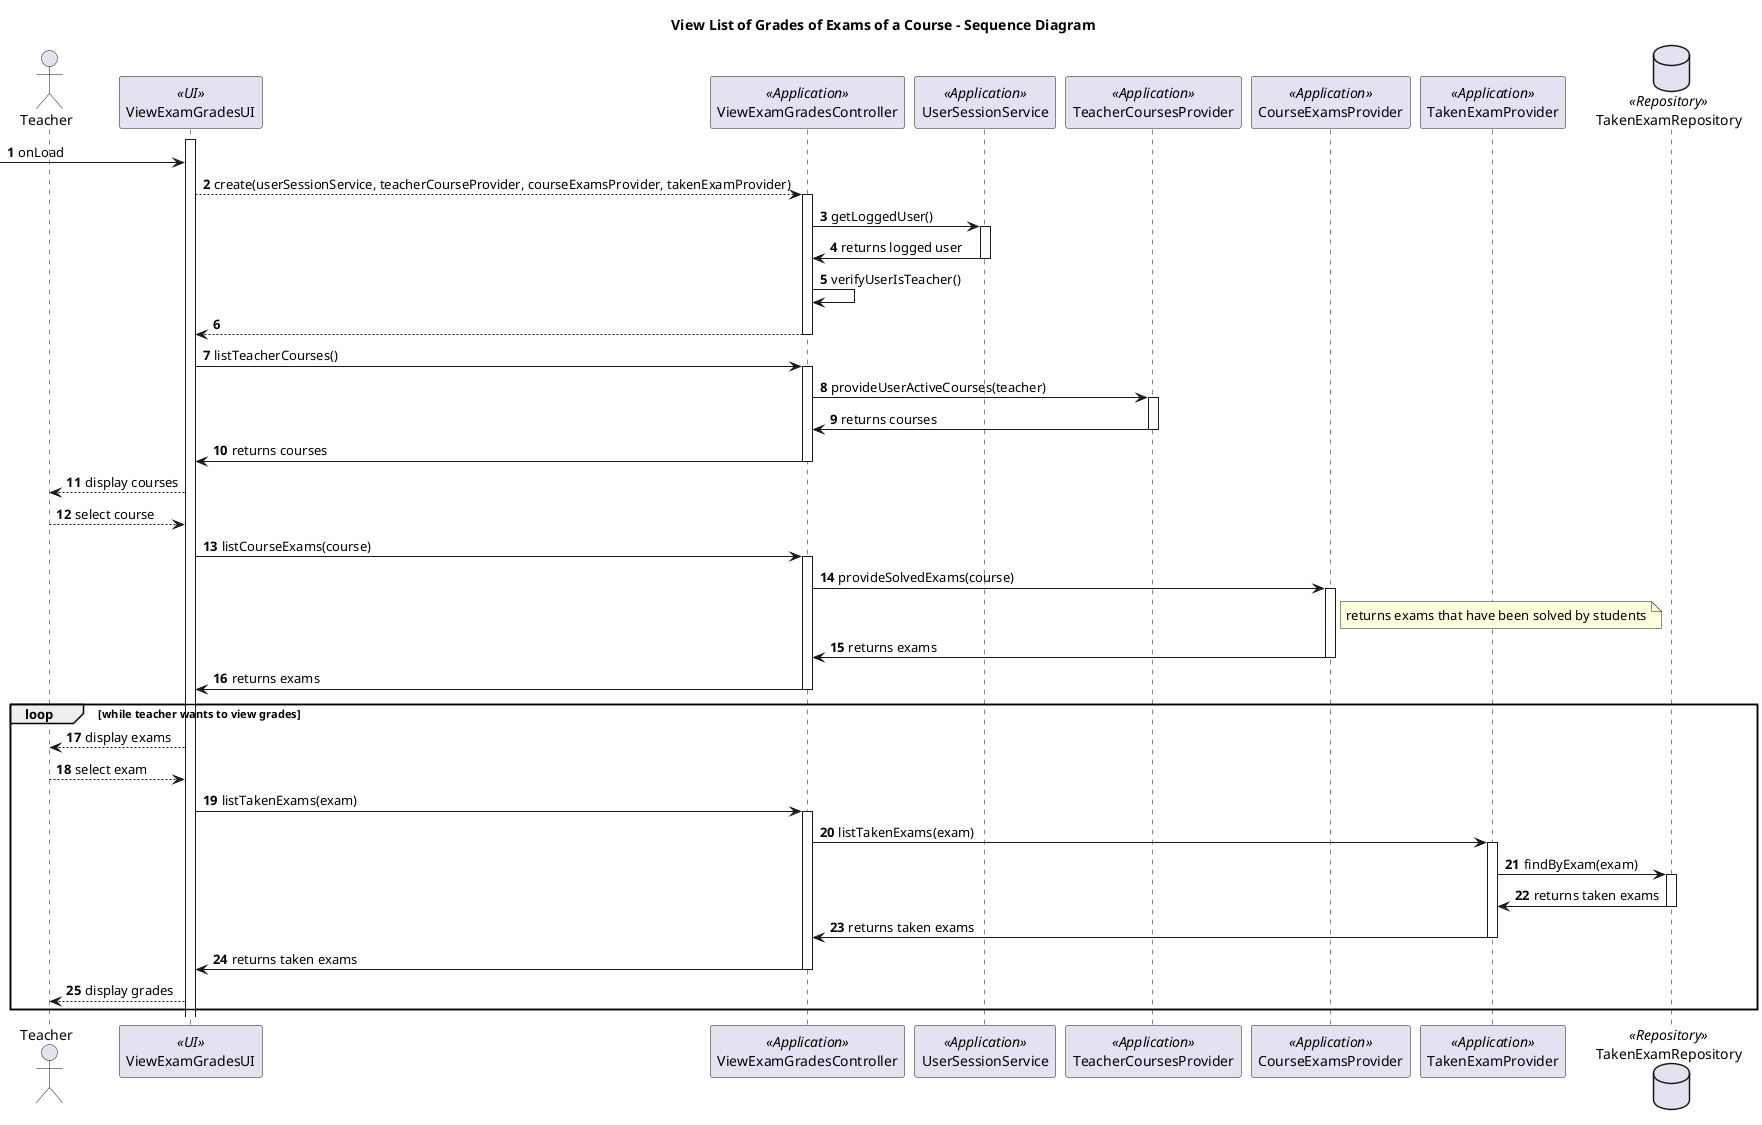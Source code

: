 @startuml

title View List of Grades of Exams of a Course - Sequence Diagram

autonumber
actor Teacher as T
participant "ViewExamGradesUI" as UI <<UI>>
participant "ViewExamGradesController" as Controller <<Application>>
participant "UserSessionService" as US <<Application>>
participant "TeacherCoursesProvider" as CourseProvider <<Application>>
participant "CourseExamsProvider" as ExamProvider <<Application>>
participant "TakenExamProvider" as TakenExamProvider <<Application>>
database "TakenExamRepository" as TakenExamRepo <<Repository>>



activate UI
-> UI : onLoad
UI --> Controller : create(userSessionService, teacherCourseProvider, courseExamsProvider, takenExamProvider)
activate Controller
Controller -> US : getLoggedUser()
activate US
US -> Controller : returns logged user
deactivate US
Controller -> Controller : verifyUserIsTeacher()
Controller --> UI :
deactivate Controller

UI -> Controller : listTeacherCourses()
activate Controller
Controller -> CourseProvider : provideUserActiveCourses(teacher)
activate CourseProvider
CourseProvider -> Controller : returns courses
deactivate CourseProvider
Controller -> UI : returns courses
deactivate Controller

UI --> T : display courses
T --> UI : select course

UI -> Controller : listCourseExams(course)
activate Controller
Controller -> ExamProvider : provideSolvedExams(course)
activate ExamProvider

note right of ExamProvider : returns exams that have been solved by students

ExamProvider -> Controller : returns exams
deactivate ExamProvider
Controller -> UI : returns exams
deactivate Controller

loop while teacher wants to view grades
    UI --> T : display exams
    T --> UI : select exam

    UI -> Controller : listTakenExams(exam)
    activate Controller
    Controller -> TakenExamProvider : listTakenExams(exam)
    activate TakenExamProvider
    TakenExamProvider -> TakenExamRepo : findByExam(exam)
    activate TakenExamRepo
    TakenExamRepo -> TakenExamProvider : returns taken exams
    deactivate TakenExamRepo
    TakenExamProvider -> Controller : returns taken exams
    deactivate TakenExamProvider
    Controller -> UI : returns taken exams
    deactivate Controller

    UI --> T : display grades

end


@enduml
